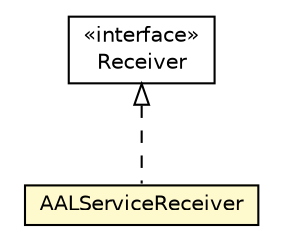 #!/usr/local/bin/dot
#
# Class diagram 
# Generated by UMLGraph version R5_6-24-gf6e263 (http://www.umlgraph.org/)
#

digraph G {
	edge [fontname="Helvetica",fontsize=10,labelfontname="Helvetica",labelfontsize=10];
	node [fontname="Helvetica",fontsize=10,shape=plaintext];
	nodesep=0.25;
	ranksep=0.5;
	// org.universAAL.tools.ucc.controller.install.AALServiceReceiver
	c25104 [label=<<table title="org.universAAL.tools.ucc.controller.install.AALServiceReceiver" border="0" cellborder="1" cellspacing="0" cellpadding="2" port="p" bgcolor="lemonChiffon" href="./AALServiceReceiver.html">
		<tr><td><table border="0" cellspacing="0" cellpadding="1">
<tr><td align="center" balign="center"> AALServiceReceiver </td></tr>
		</table></td></tr>
		</table>>, URL="./AALServiceReceiver.html", fontname="Helvetica", fontcolor="black", fontsize=10.0];
	//org.universAAL.tools.ucc.controller.install.AALServiceReceiver implements com.vaadin.ui.Upload.Receiver
	c25153:p -> c25104:p [dir=back,arrowtail=empty,style=dashed];
	// com.vaadin.ui.Upload.Receiver
	c25153 [label=<<table title="com.vaadin.ui.Upload.Receiver" border="0" cellborder="1" cellspacing="0" cellpadding="2" port="p" href="http://java.sun.com/j2se/1.4.2/docs/api/com/vaadin/ui/Upload/Receiver.html">
		<tr><td><table border="0" cellspacing="0" cellpadding="1">
<tr><td align="center" balign="center"> &#171;interface&#187; </td></tr>
<tr><td align="center" balign="center"> Receiver </td></tr>
		</table></td></tr>
		</table>>, URL="http://java.sun.com/j2se/1.4.2/docs/api/com/vaadin/ui/Upload/Receiver.html", fontname="Helvetica", fontcolor="black", fontsize=10.0];
}

